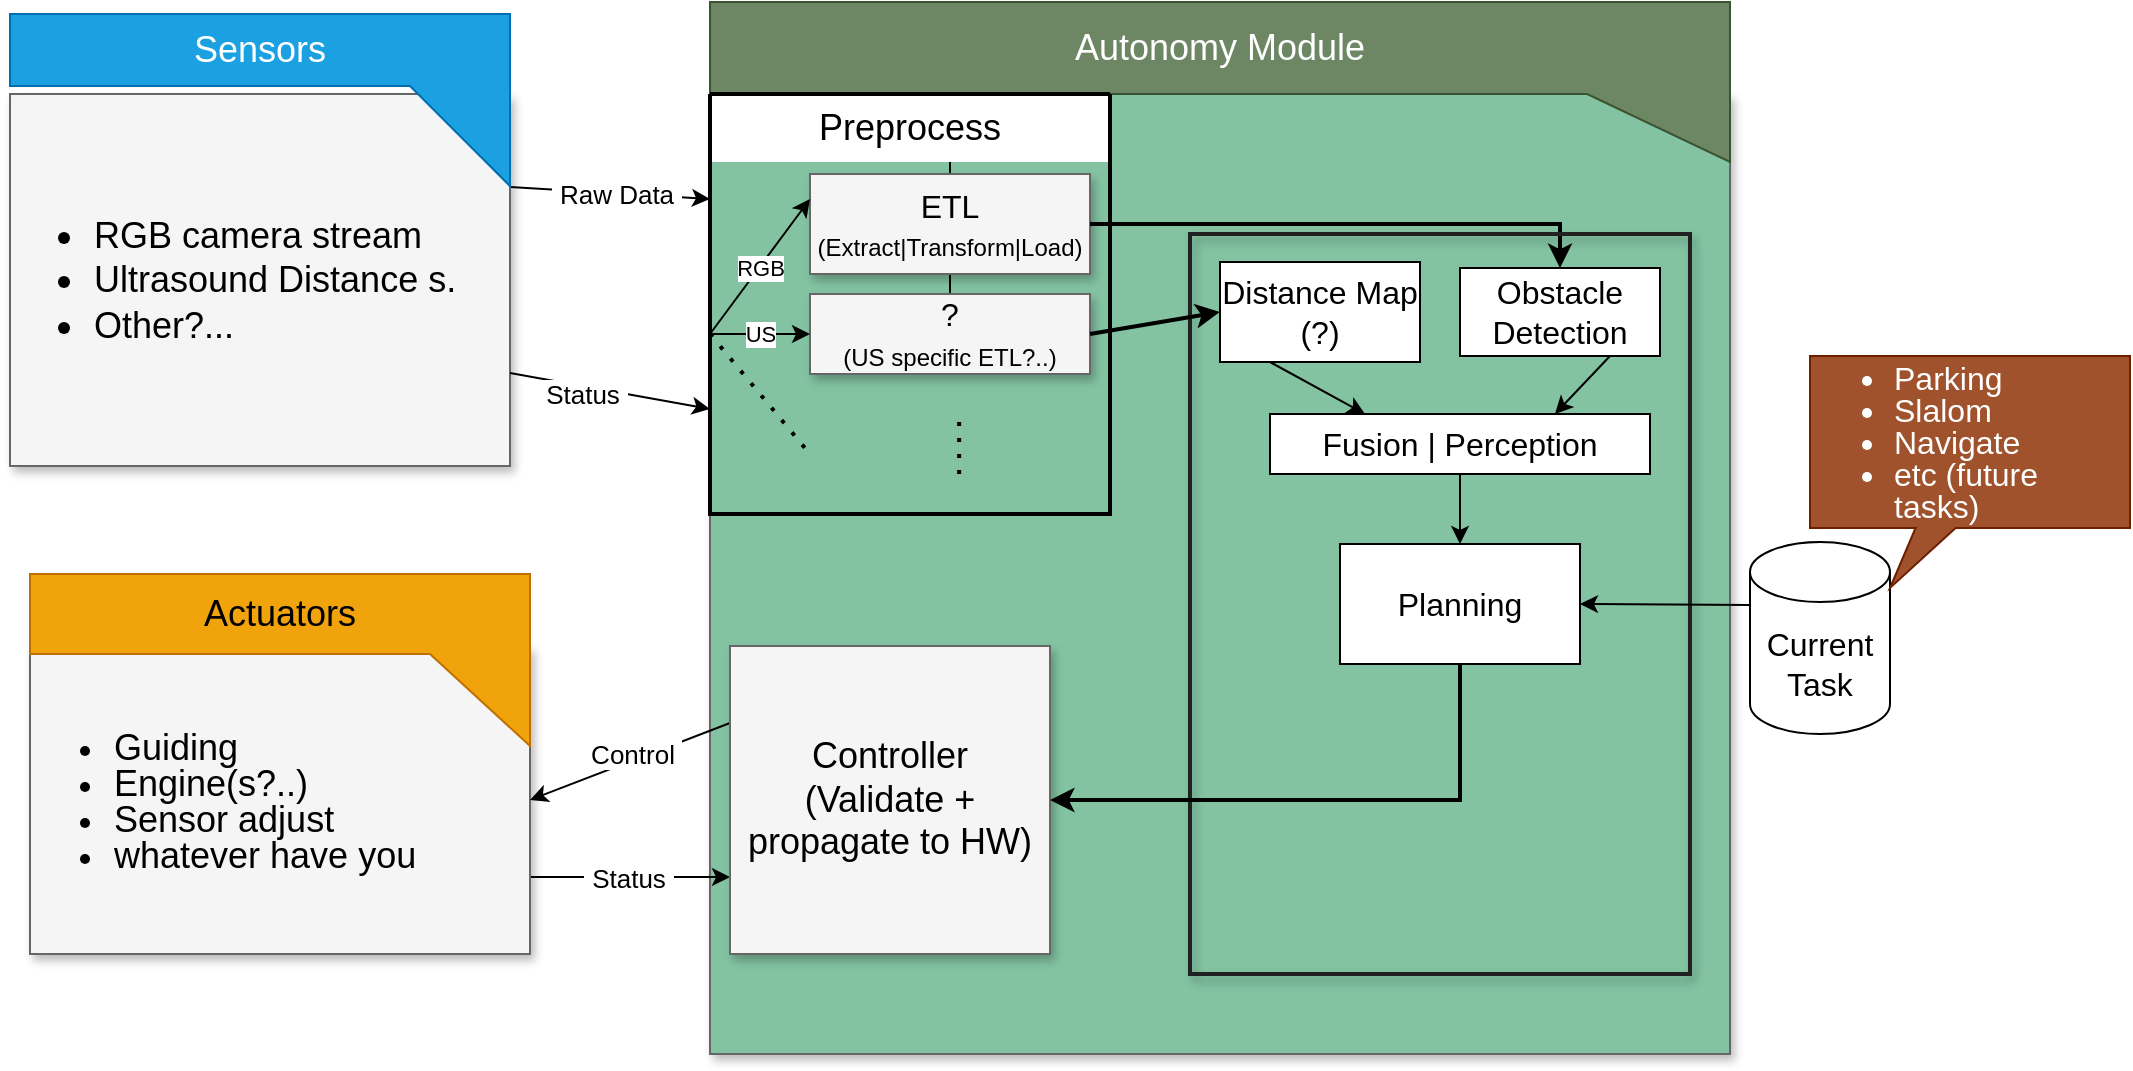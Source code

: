 <mxfile version="24.8.0">
  <diagram name="High-Level" id="90a13364-a465-7bf4-72fc-28e22215d7a0">
    <mxGraphModel dx="1138" dy="633" grid="1" gridSize="10" guides="1" tooltips="1" connect="1" arrows="1" fold="1" page="1" pageScale="1.5" pageWidth="1169" pageHeight="826" background="none" math="0" shadow="0">
      <root>
        <mxCell id="0" style=";html=1;" />
        <mxCell id="1" style=";html=1;" parent="0" />
        <mxCell id="3a17f1ce550125da-2" value="&lt;div style=&quot;text-align: justify;&quot;&gt;&lt;br&gt;&lt;/div&gt;" style="whiteSpace=wrap;html=1;shadow=1;fontSize=18;fillColor=#83c3a2;strokeColor=#666666;" parent="1" vertex="1">
          <mxGeometry x="770" y="410" width="510" height="480" as="geometry" />
        </mxCell>
        <mxCell id="3a17f1ce550125da-13" style="edgeStyle=elbowEdgeStyle;rounded=0;html=1;startArrow=none;startFill=0;jettySize=auto;orthogonalLoop=1;fontSize=18;elbow=vertical;" parent="1" source="3a17f1ce550125da-2" target="3a17f1ce550125da-4" edge="1">
          <mxGeometry relative="1" as="geometry" />
        </mxCell>
        <mxCell id="3a17f1ce550125da-14" style="edgeStyle=elbowEdgeStyle;rounded=0;html=1;startArrow=none;startFill=0;jettySize=auto;orthogonalLoop=1;fontSize=18;elbow=vertical;" parent="1" source="3a17f1ce550125da-2" target="3a17f1ce550125da-5" edge="1">
          <mxGeometry relative="1" as="geometry" />
        </mxCell>
        <mxCell id="3a17f1ce550125da-4" value="&lt;font style=&quot;font-size: 16px;&quot;&gt;ETL&lt;/font&gt;&lt;div style=&quot;line-height: 90%;&quot;&gt;&lt;font style=&quot;font-size: 12px;&quot;&gt;(Extract|Transform|Load)&lt;/font&gt;&lt;/div&gt;" style="whiteSpace=wrap;html=1;shadow=1;fontSize=18;fillColor=#f5f5f5;strokeColor=#666666;" parent="1" vertex="1">
          <mxGeometry x="820" y="450" width="140" height="50" as="geometry" />
        </mxCell>
        <mxCell id="3a17f1ce550125da-5" value="&lt;font style=&quot;font-size: 16px;&quot;&gt;?&lt;/font&gt;&lt;div style=&quot;line-height: 100%;&quot;&gt;&lt;font style=&quot;font-size: 12px;&quot;&gt;(US specific ETL?..)&lt;/font&gt;&lt;/div&gt;" style="whiteSpace=wrap;html=1;shadow=1;fontSize=18;fillColor=#f5f5f5;strokeColor=#666666;" parent="1" vertex="1">
          <mxGeometry x="820" y="510" width="140" height="40" as="geometry" />
        </mxCell>
        <mxCell id="3a17f1ce550125da-20" style="rounded=0;html=1;startArrow=none;startFill=0;jettySize=auto;orthogonalLoop=1;fontSize=18;elbow=vertical;exitX=1;exitY=0.25;exitDx=0;exitDy=0;entryX=0;entryY=0.25;entryDx=0;entryDy=0;" parent="1" source="SBrTo1uUXhMfuRTH1YRB-1" target="SBrTo1uUXhMfuRTH1YRB-31" edge="1">
          <mxGeometry relative="1" as="geometry">
            <mxPoint x="717" y="514" as="sourcePoint" />
          </mxGeometry>
        </mxCell>
        <mxCell id="SBrTo1uUXhMfuRTH1YRB-3" value="&lt;font style=&quot;font-size: 13px;&quot;&gt;&amp;nbsp;Raw Data&amp;nbsp;&lt;/font&gt;" style="edgeLabel;html=1;align=center;verticalAlign=middle;resizable=0;points=[];" vertex="1" connectable="0" parent="3a17f1ce550125da-20">
          <mxGeometry x="0.158" y="-2" relative="1" as="geometry">
            <mxPoint x="-5" y="-2" as="offset" />
          </mxGeometry>
        </mxCell>
        <mxCell id="3a17f1ce550125da-21" style="rounded=0;html=1;startArrow=none;startFill=0;jettySize=auto;orthogonalLoop=1;fontSize=18;exitX=1;exitY=0.75;exitDx=0;exitDy=0;entryX=0;entryY=0.75;entryDx=0;entryDy=0;" parent="1" source="3a17f1ce550125da-9" target="SBrTo1uUXhMfuRTH1YRB-37" edge="1">
          <mxGeometry relative="1" as="geometry">
            <mxPoint x="610" y="826.0" as="sourcePoint" />
            <mxPoint x="840" y="787" as="targetPoint" />
          </mxGeometry>
        </mxCell>
        <mxCell id="SBrTo1uUXhMfuRTH1YRB-4" value="&lt;font style=&quot;font-size: 13px;&quot;&gt;&amp;nbsp;Status&amp;nbsp;&lt;/font&gt;" style="edgeLabel;html=1;align=center;verticalAlign=middle;resizable=0;points=[];" vertex="1" connectable="0" parent="3a17f1ce550125da-21">
          <mxGeometry x="0.174" y="-3" relative="1" as="geometry">
            <mxPoint x="-10" y="-3" as="offset" />
          </mxGeometry>
        </mxCell>
        <mxCell id="3a17f1ce550125da-9" value="&lt;ul style=&quot;line-height: 100%;&quot;&gt;&lt;li&gt;Guiding&lt;/li&gt;&lt;li&gt;Engine(s?..)&lt;/li&gt;&lt;li&gt;Sensor adjust&lt;/li&gt;&lt;li&gt;whatever have you&lt;/li&gt;&lt;/ul&gt;" style="whiteSpace=wrap;html=1;shadow=1;fontSize=18;fillColor=#f5f5f5;strokeColor=#666666;align=left;" parent="1" vertex="1">
          <mxGeometry x="430" y="686" width="250" height="154" as="geometry" />
        </mxCell>
        <mxCell id="SBrTo1uUXhMfuRTH1YRB-1" value="&lt;pre style=&quot;&quot;&gt;&lt;ul&gt;&lt;li style=&quot;&quot;&gt;&lt;font style=&quot;font-size: 18px;&quot; face=&quot;Helvetica&quot;&gt;RGB camera stream&lt;/font&gt;&lt;/li&gt;&lt;li style=&quot;&quot;&gt;&lt;span style=&quot;&quot;&gt;&lt;font face=&quot;Helvetica&quot; style=&quot;font-size: 18px;&quot;&gt;Ultrasound Distance s.&lt;/font&gt;&lt;/span&gt;&lt;/li&gt;&lt;li style=&quot;&quot;&gt;&lt;font face=&quot;Helvetica&quot; style=&quot;font-size: 18px;&quot;&gt;Other?...&lt;/font&gt;&lt;/li&gt;&lt;/ul&gt;&lt;/pre&gt;" style="whiteSpace=wrap;html=1;shadow=1;fontSize=18;fillColor=#f5f5f5;strokeColor=#666666;align=left;" vertex="1" parent="1">
          <mxGeometry x="420" y="410" width="250" height="186" as="geometry" />
        </mxCell>
        <mxCell id="SBrTo1uUXhMfuRTH1YRB-2" value="&lt;span style=&quot;font-size: 18px; text-align: justify;&quot;&gt;Autonomy Module&lt;/span&gt;" style="shape=callout;whiteSpace=wrap;html=1;perimeter=calloutPerimeter;base=170;size=34;position=0.86;position2=1;fillColor=#6d8764;strokeColor=#3A5431;fontColor=#ffffff;" vertex="1" parent="1">
          <mxGeometry x="770" y="364" width="510" height="80" as="geometry" />
        </mxCell>
        <mxCell id="SBrTo1uUXhMfuRTH1YRB-7" value="" style="endArrow=classic;html=1;rounded=0;entryX=1;entryY=0.5;entryDx=0;entryDy=0;strokeWidth=1;exitX=0;exitY=0.25;exitDx=0;exitDy=0;elbow=vertical;" edge="1" parent="1" source="SBrTo1uUXhMfuRTH1YRB-37" target="3a17f1ce550125da-9">
          <mxGeometry width="50" height="50" relative="1" as="geometry">
            <mxPoint x="840" y="730" as="sourcePoint" />
            <mxPoint x="610" y="733.5" as="targetPoint" />
          </mxGeometry>
        </mxCell>
        <mxCell id="SBrTo1uUXhMfuRTH1YRB-8" value="&lt;font style=&quot;font-size: 13px;&quot;&gt;&amp;nbsp;Control&amp;nbsp;&lt;/font&gt;" style="edgeLabel;html=1;align=center;verticalAlign=middle;resizable=0;points=[];" vertex="1" connectable="0" parent="SBrTo1uUXhMfuRTH1YRB-7">
          <mxGeometry x="-0.212" y="-4" relative="1" as="geometry">
            <mxPoint x="-9" y="4" as="offset" />
          </mxGeometry>
        </mxCell>
        <mxCell id="SBrTo1uUXhMfuRTH1YRB-9" value="&lt;span style=&quot;font-size: 18px;&quot;&gt;Sensors&lt;/span&gt;" style="shape=callout;whiteSpace=wrap;html=1;perimeter=calloutPerimeter;base=73;position2=1;size=50;position=0.8;fillColor=#1ba1e2;strokeColor=#006EAF;fontColor=#ffffff;" vertex="1" parent="1">
          <mxGeometry x="420" y="370" width="250" height="86" as="geometry" />
        </mxCell>
        <mxCell id="SBrTo1uUXhMfuRTH1YRB-10" value="&lt;span style=&quot;font-size: 18px;&quot;&gt;Actuators&lt;/span&gt;" style="shape=callout;whiteSpace=wrap;html=1;perimeter=calloutPerimeter;base=73;position2=1;size=46;position=0.8;fillColor=#f0a30a;strokeColor=#BD7000;fontColor=#000000;" vertex="1" parent="1">
          <mxGeometry x="430" y="650" width="250" height="86" as="geometry" />
        </mxCell>
        <mxCell id="SBrTo1uUXhMfuRTH1YRB-20" value="" style="endArrow=classic;html=1;rounded=0;entryX=0;entryY=0.25;entryDx=0;entryDy=0;exitX=0;exitY=0.25;exitDx=0;exitDy=0;" edge="1" parent="1" source="3a17f1ce550125da-2" target="3a17f1ce550125da-4">
          <mxGeometry relative="1" as="geometry">
            <mxPoint x="740" y="550" as="sourcePoint" />
            <mxPoint x="840" y="550" as="targetPoint" />
          </mxGeometry>
        </mxCell>
        <mxCell id="SBrTo1uUXhMfuRTH1YRB-21" value="RGB" style="edgeLabel;resizable=0;html=1;;align=center;verticalAlign=middle;" connectable="0" vertex="1" parent="SBrTo1uUXhMfuRTH1YRB-20">
          <mxGeometry relative="1" as="geometry" />
        </mxCell>
        <mxCell id="SBrTo1uUXhMfuRTH1YRB-22" value="" style="endArrow=classic;html=1;rounded=0;exitX=0;exitY=0.25;exitDx=0;exitDy=0;entryX=0;entryY=0.5;entryDx=0;entryDy=0;" edge="1" parent="1" source="3a17f1ce550125da-2" target="3a17f1ce550125da-5">
          <mxGeometry relative="1" as="geometry">
            <mxPoint x="770" y="500" as="sourcePoint" />
            <mxPoint x="820" y="500" as="targetPoint" />
          </mxGeometry>
        </mxCell>
        <mxCell id="SBrTo1uUXhMfuRTH1YRB-23" value="US" style="edgeLabel;resizable=0;html=1;;align=center;verticalAlign=middle;" connectable="0" vertex="1" parent="SBrTo1uUXhMfuRTH1YRB-22">
          <mxGeometry relative="1" as="geometry" />
        </mxCell>
        <mxCell id="SBrTo1uUXhMfuRTH1YRB-40" style="edgeStyle=orthogonalEdgeStyle;rounded=0;orthogonalLoop=1;jettySize=auto;html=1;exitX=1;exitY=0.5;exitDx=0;exitDy=0;entryX=0.5;entryY=0;entryDx=0;entryDy=0;strokeWidth=2;" edge="1" parent="1" source="3a17f1ce550125da-4" target="SBrTo1uUXhMfuRTH1YRB-50">
          <mxGeometry relative="1" as="geometry" />
        </mxCell>
        <mxCell id="SBrTo1uUXhMfuRTH1YRB-34" style="rounded=0;html=1;startArrow=none;startFill=0;jettySize=auto;orthogonalLoop=1;fontSize=18;elbow=vertical;exitX=1;exitY=0.75;exitDx=0;exitDy=0;entryX=0;entryY=0.75;entryDx=0;entryDy=0;" edge="1" parent="1" source="SBrTo1uUXhMfuRTH1YRB-1" target="SBrTo1uUXhMfuRTH1YRB-31">
          <mxGeometry relative="1" as="geometry">
            <mxPoint x="610" y="560" as="sourcePoint" />
            <mxPoint x="820" y="560" as="targetPoint" />
          </mxGeometry>
        </mxCell>
        <mxCell id="SBrTo1uUXhMfuRTH1YRB-35" value="&lt;font style=&quot;font-size: 13px;&quot;&gt;&amp;nbsp;Status&amp;nbsp;&lt;/font&gt;" style="edgeLabel;html=1;align=center;verticalAlign=middle;resizable=0;points=[];" vertex="1" connectable="0" parent="SBrTo1uUXhMfuRTH1YRB-34">
          <mxGeometry x="0.174" y="-3" relative="1" as="geometry">
            <mxPoint x="-22" y="-3" as="offset" />
          </mxGeometry>
        </mxCell>
        <mxCell id="SBrTo1uUXhMfuRTH1YRB-36" value="&lt;div style=&quot;&quot;&gt;&lt;br&gt;&lt;/div&gt;" style="whiteSpace=wrap;html=1;shadow=1;fontSize=18;fillColor=none;strokeColor=#212121;align=center;strokeWidth=2;" vertex="1" parent="1">
          <mxGeometry x="1010" y="480" width="250" height="370" as="geometry" />
        </mxCell>
        <mxCell id="SBrTo1uUXhMfuRTH1YRB-37" value="&lt;div style=&quot;&quot;&gt;Controller&lt;/div&gt;&lt;div style=&quot;&quot;&gt;(Validate + propagate to HW)&lt;/div&gt;" style="whiteSpace=wrap;html=1;shadow=1;fontSize=18;fillColor=#f5f5f5;strokeColor=#666666;align=center;" vertex="1" parent="1">
          <mxGeometry x="780" y="686" width="160" height="154" as="geometry" />
        </mxCell>
        <mxCell id="SBrTo1uUXhMfuRTH1YRB-39" value="&lt;font style=&quot;font-size: 18px;&quot;&gt;Preprocess&lt;/font&gt;" style="text;html=1;align=center;verticalAlign=middle;whiteSpace=wrap;rounded=0;fillColor=default;" vertex="1" parent="1">
          <mxGeometry x="770" y="410" width="200" height="34" as="geometry" />
        </mxCell>
        <mxCell id="SBrTo1uUXhMfuRTH1YRB-31" value="" style="swimlane;startSize=0;fillStyle=auto;fillColor=default;gradientColor=none;strokeColor=default;strokeWidth=2;" vertex="1" parent="1">
          <mxGeometry x="770" y="410" width="200" height="210" as="geometry" />
        </mxCell>
        <mxCell id="SBrTo1uUXhMfuRTH1YRB-33" value="" style="endArrow=none;dashed=1;html=1;dashPattern=1 3;strokeWidth=2;rounded=0;entryX=0.098;entryY=0.375;entryDx=0;entryDy=0;entryPerimeter=0;" edge="1" parent="SBrTo1uUXhMfuRTH1YRB-31" target="3a17f1ce550125da-2">
          <mxGeometry width="50" height="50" relative="1" as="geometry">
            <mxPoint y="120" as="sourcePoint" />
            <mxPoint x="40" y="146" as="targetPoint" />
          </mxGeometry>
        </mxCell>
        <mxCell id="SBrTo1uUXhMfuRTH1YRB-27" value="" style="endArrow=none;dashed=1;html=1;dashPattern=1 3;strokeWidth=2;rounded=0;" edge="1" parent="SBrTo1uUXhMfuRTH1YRB-31">
          <mxGeometry width="50" height="50" relative="1" as="geometry">
            <mxPoint x="124.57" y="190" as="sourcePoint" />
            <mxPoint x="124.57" y="160" as="targetPoint" />
          </mxGeometry>
        </mxCell>
        <mxCell id="SBrTo1uUXhMfuRTH1YRB-47" value="" style="endArrow=classic;html=1;rounded=0;entryX=1;entryY=0.5;entryDx=0;entryDy=0;exitX=0.5;exitY=1;exitDx=0;exitDy=0;strokeWidth=2;edgeStyle=elbowEdgeStyle;elbow=vertical;" edge="1" parent="1" source="SBrTo1uUXhMfuRTH1YRB-55" target="SBrTo1uUXhMfuRTH1YRB-37">
          <mxGeometry width="50" height="50" relative="1" as="geometry">
            <mxPoint x="925" y="770" as="sourcePoint" />
            <mxPoint x="975" y="720" as="targetPoint" />
            <Array as="points">
              <mxPoint x="1040" y="763" />
            </Array>
          </mxGeometry>
        </mxCell>
        <mxCell id="SBrTo1uUXhMfuRTH1YRB-53" style="rounded=0;orthogonalLoop=1;jettySize=auto;html=1;exitX=0.25;exitY=1;exitDx=0;exitDy=0;entryX=0.25;entryY=0;entryDx=0;entryDy=0;" edge="1" parent="1" source="SBrTo1uUXhMfuRTH1YRB-49" target="SBrTo1uUXhMfuRTH1YRB-52">
          <mxGeometry relative="1" as="geometry" />
        </mxCell>
        <mxCell id="SBrTo1uUXhMfuRTH1YRB-49" value="&lt;font style=&quot;font-size: 16px;&quot;&gt;Distance Map (?)&lt;/font&gt;" style="rounded=0;whiteSpace=wrap;html=1;" vertex="1" parent="1">
          <mxGeometry x="1025" y="494" width="100" height="50" as="geometry" />
        </mxCell>
        <mxCell id="SBrTo1uUXhMfuRTH1YRB-54" style="rounded=0;orthogonalLoop=1;jettySize=auto;html=1;exitX=0.75;exitY=1;exitDx=0;exitDy=0;entryX=0.75;entryY=0;entryDx=0;entryDy=0;" edge="1" parent="1" source="SBrTo1uUXhMfuRTH1YRB-50" target="SBrTo1uUXhMfuRTH1YRB-52">
          <mxGeometry relative="1" as="geometry" />
        </mxCell>
        <mxCell id="SBrTo1uUXhMfuRTH1YRB-50" value="&lt;div style=&quot;font-size: 16px;&quot;&gt;&lt;font style=&quot;font-size: 16px;&quot;&gt;Obstacle&lt;/font&gt;&lt;/div&gt;&lt;font style=&quot;font-size: 16px;&quot;&gt;Detection&lt;/font&gt;" style="rounded=0;whiteSpace=wrap;html=1;" vertex="1" parent="1">
          <mxGeometry x="1145" y="497" width="100" height="44" as="geometry" />
        </mxCell>
        <mxCell id="SBrTo1uUXhMfuRTH1YRB-51" style="rounded=0;orthogonalLoop=1;jettySize=auto;html=1;exitX=1;exitY=0.5;exitDx=0;exitDy=0;entryX=0;entryY=0.5;entryDx=0;entryDy=0;strokeWidth=2;" edge="1" parent="1" source="3a17f1ce550125da-5" target="SBrTo1uUXhMfuRTH1YRB-49">
          <mxGeometry relative="1" as="geometry">
            <mxPoint x="960" y="511.0" as="sourcePoint" />
            <mxPoint x="1025" y="573.0" as="targetPoint" />
          </mxGeometry>
        </mxCell>
        <mxCell id="SBrTo1uUXhMfuRTH1YRB-58" style="rounded=0;orthogonalLoop=1;jettySize=auto;html=1;exitX=0.5;exitY=1;exitDx=0;exitDy=0;entryX=0.5;entryY=0;entryDx=0;entryDy=0;" edge="1" parent="1" source="SBrTo1uUXhMfuRTH1YRB-52" target="SBrTo1uUXhMfuRTH1YRB-55">
          <mxGeometry relative="1" as="geometry" />
        </mxCell>
        <mxCell id="SBrTo1uUXhMfuRTH1YRB-52" value="&lt;font style=&quot;font-size: 16px;&quot;&gt;Fusion | Perception&lt;/font&gt;" style="rounded=0;whiteSpace=wrap;html=1;" vertex="1" parent="1">
          <mxGeometry x="1050" y="570" width="190" height="30" as="geometry" />
        </mxCell>
        <mxCell id="SBrTo1uUXhMfuRTH1YRB-55" value="&lt;font style=&quot;font-size: 16px;&quot;&gt;Planning&lt;/font&gt;" style="rounded=0;whiteSpace=wrap;html=1;" vertex="1" parent="1">
          <mxGeometry x="1085" y="635" width="120" height="60" as="geometry" />
        </mxCell>
        <mxCell id="SBrTo1uUXhMfuRTH1YRB-57" style="rounded=0;orthogonalLoop=1;jettySize=auto;html=1;exitX=0;exitY=0;exitDx=0;exitDy=31.5;exitPerimeter=0;entryX=1;entryY=0.5;entryDx=0;entryDy=0;" edge="1" parent="1" source="SBrTo1uUXhMfuRTH1YRB-56" target="SBrTo1uUXhMfuRTH1YRB-55">
          <mxGeometry relative="1" as="geometry" />
        </mxCell>
        <mxCell id="SBrTo1uUXhMfuRTH1YRB-56" value="&lt;font style=&quot;font-size: 16px;&quot;&gt;Current&lt;/font&gt;&lt;div style=&quot;font-size: 16px;&quot;&gt;&lt;font style=&quot;font-size: 16px;&quot;&gt;Task&lt;/font&gt;&lt;/div&gt;" style="shape=cylinder3;whiteSpace=wrap;html=1;boundedLbl=1;backgroundOutline=1;size=15;" vertex="1" parent="1">
          <mxGeometry x="1290" y="634" width="70" height="96" as="geometry" />
        </mxCell>
        <mxCell id="SBrTo1uUXhMfuRTH1YRB-59" value="&lt;ul style=&quot;line-height: 100%; font-size: 16px;&quot;&gt;&lt;li&gt;Parking&lt;/li&gt;&lt;li&gt;Slalom&lt;/li&gt;&lt;li&gt;Navigate&lt;/li&gt;&lt;li&gt;etc (future tasks)&lt;/li&gt;&lt;/ul&gt;" style="shape=callout;whiteSpace=wrap;html=1;perimeter=calloutPerimeter;position2=0.25;size=30;position=0.33;fillColor=#a0522d;fontColor=#ffffff;strokeColor=#6D1F00;align=left;" vertex="1" parent="1">
          <mxGeometry x="1320" y="541" width="160" height="116" as="geometry" />
        </mxCell>
      </root>
    </mxGraphModel>
  </diagram>
</mxfile>

